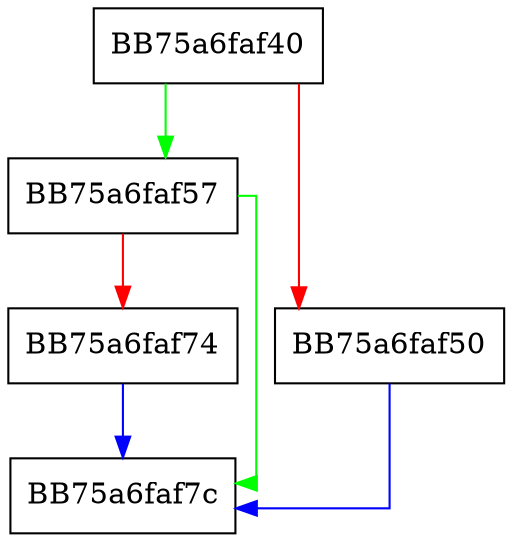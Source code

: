 digraph Read {
  node [shape="box"];
  graph [splines=ortho];
  BB75a6faf40 -> BB75a6faf57 [color="green"];
  BB75a6faf40 -> BB75a6faf50 [color="red"];
  BB75a6faf50 -> BB75a6faf7c [color="blue"];
  BB75a6faf57 -> BB75a6faf7c [color="green"];
  BB75a6faf57 -> BB75a6faf74 [color="red"];
  BB75a6faf74 -> BB75a6faf7c [color="blue"];
}